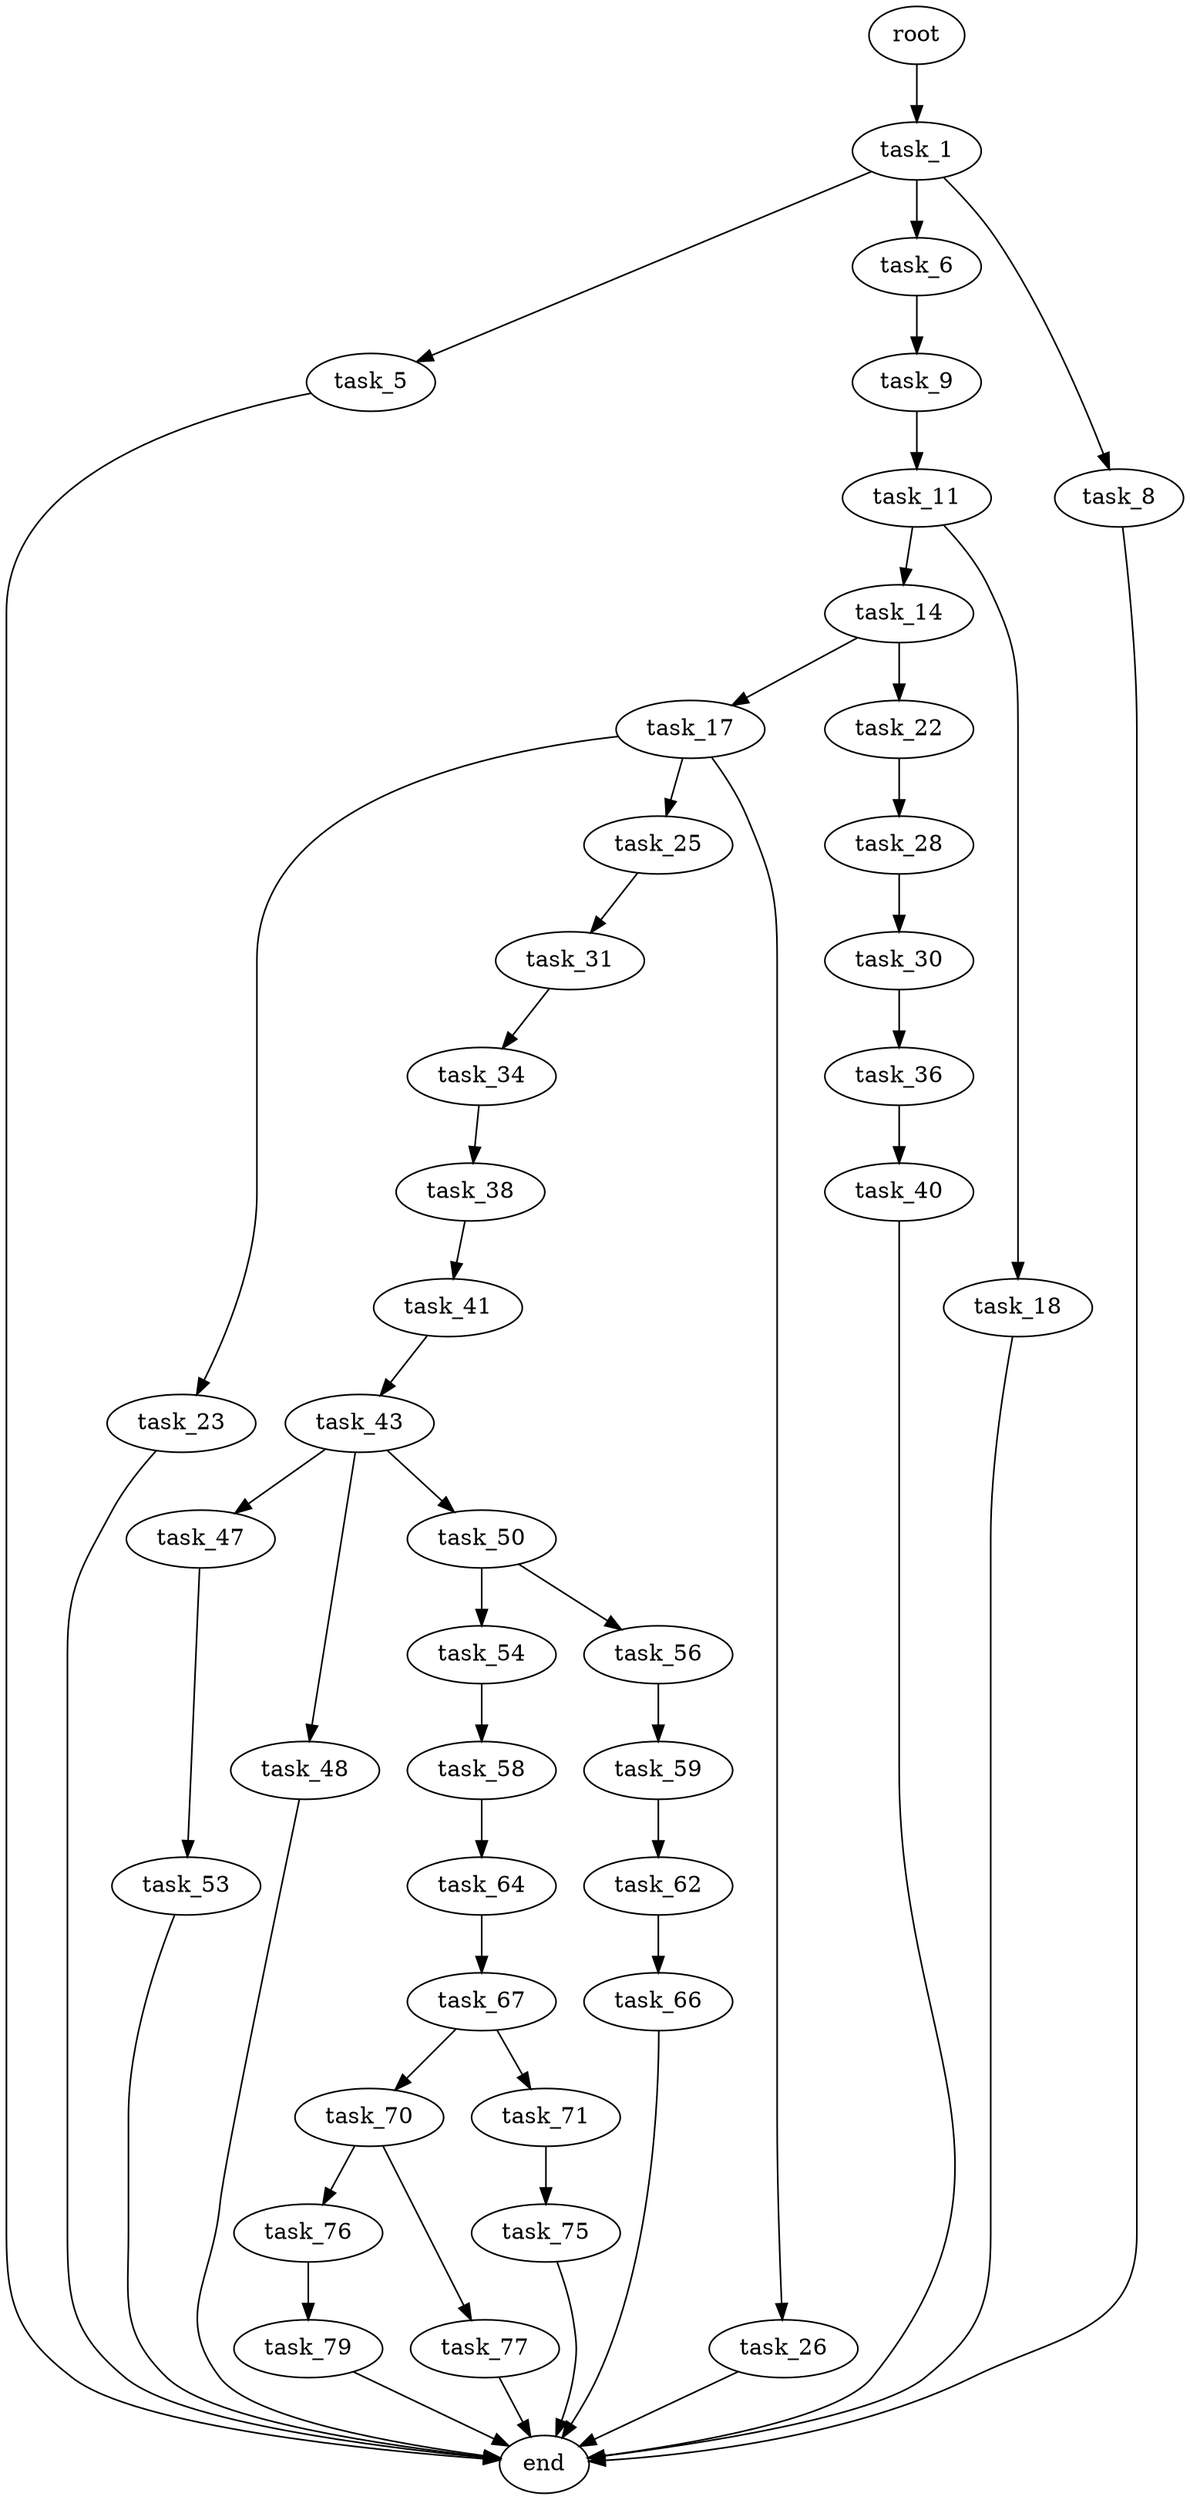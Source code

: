 digraph G {
  root [size="0.000000"];
  task_1 [size="1735506920.000000"];
  task_5 [size="1073741824000.000000"];
  task_6 [size="5381499947.000000"];
  task_8 [size="782757789696.000000"];
  task_9 [size="45833111949.000000"];
  task_11 [size="4491596428.000000"];
  task_14 [size="134217728000.000000"];
  task_17 [size="383848645.000000"];
  task_18 [size="549755813888.000000"];
  task_22 [size="68719476736.000000"];
  task_23 [size="549755813888.000000"];
  task_25 [size="867229906095.000000"];
  task_26 [size="7290242129.000000"];
  task_28 [size="8589934592.000000"];
  task_30 [size="299029986213.000000"];
  task_31 [size="10053106175.000000"];
  task_34 [size="214817209194.000000"];
  task_36 [size="782757789696.000000"];
  task_38 [size="72350800153.000000"];
  task_40 [size="1037585817655.000000"];
  task_41 [size="1048837934656.000000"];
  task_43 [size="11021508738.000000"];
  task_47 [size="195362122744.000000"];
  task_48 [size="28991029248.000000"];
  task_50 [size="714034102908.000000"];
  task_53 [size="7026702911.000000"];
  task_54 [size="7962943980.000000"];
  task_56 [size="368293445632.000000"];
  task_58 [size="74788876641.000000"];
  task_59 [size="210459042186.000000"];
  task_62 [size="68719476736.000000"];
  task_64 [size="9511472783.000000"];
  task_66 [size="1073741824000.000000"];
  task_67 [size="2935705720.000000"];
  task_70 [size="69113809164.000000"];
  task_71 [size="134217728000.000000"];
  task_75 [size="102429686454.000000"];
  task_76 [size="455615027253.000000"];
  task_77 [size="25951016101.000000"];
  task_79 [size="6149044321.000000"];
  end [size="0.000000"];

  root -> task_1 [size="1.000000"];
  task_1 -> task_5 [size="33554432.000000"];
  task_1 -> task_6 [size="33554432.000000"];
  task_1 -> task_8 [size="33554432.000000"];
  task_5 -> end [size="1.000000"];
  task_6 -> task_9 [size="301989888.000000"];
  task_8 -> end [size="1.000000"];
  task_9 -> task_11 [size="838860800.000000"];
  task_11 -> task_14 [size="75497472.000000"];
  task_11 -> task_18 [size="75497472.000000"];
  task_14 -> task_17 [size="209715200.000000"];
  task_14 -> task_22 [size="209715200.000000"];
  task_17 -> task_23 [size="33554432.000000"];
  task_17 -> task_25 [size="33554432.000000"];
  task_17 -> task_26 [size="33554432.000000"];
  task_18 -> end [size="1.000000"];
  task_22 -> task_28 [size="134217728.000000"];
  task_23 -> end [size="1.000000"];
  task_25 -> task_31 [size="679477248.000000"];
  task_26 -> end [size="1.000000"];
  task_28 -> task_30 [size="33554432.000000"];
  task_30 -> task_36 [size="301989888.000000"];
  task_31 -> task_34 [size="209715200.000000"];
  task_34 -> task_38 [size="536870912.000000"];
  task_36 -> task_40 [size="679477248.000000"];
  task_38 -> task_41 [size="134217728.000000"];
  task_40 -> end [size="1.000000"];
  task_41 -> task_43 [size="679477248.000000"];
  task_43 -> task_47 [size="33554432.000000"];
  task_43 -> task_48 [size="33554432.000000"];
  task_43 -> task_50 [size="33554432.000000"];
  task_47 -> task_53 [size="209715200.000000"];
  task_48 -> end [size="1.000000"];
  task_50 -> task_54 [size="679477248.000000"];
  task_50 -> task_56 [size="679477248.000000"];
  task_53 -> end [size="1.000000"];
  task_54 -> task_58 [size="134217728.000000"];
  task_56 -> task_59 [size="411041792.000000"];
  task_58 -> task_64 [size="75497472.000000"];
  task_59 -> task_62 [size="209715200.000000"];
  task_62 -> task_66 [size="134217728.000000"];
  task_64 -> task_67 [size="679477248.000000"];
  task_66 -> end [size="1.000000"];
  task_67 -> task_70 [size="75497472.000000"];
  task_67 -> task_71 [size="75497472.000000"];
  task_70 -> task_76 [size="209715200.000000"];
  task_70 -> task_77 [size="209715200.000000"];
  task_71 -> task_75 [size="209715200.000000"];
  task_75 -> end [size="1.000000"];
  task_76 -> task_79 [size="411041792.000000"];
  task_77 -> end [size="1.000000"];
  task_79 -> end [size="1.000000"];
}
